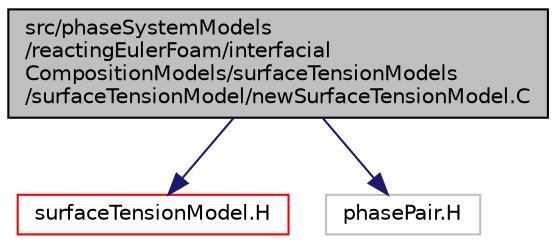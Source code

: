 digraph "src/phaseSystemModels/reactingEulerFoam/interfacialCompositionModels/surfaceTensionModels/surfaceTensionModel/newSurfaceTensionModel.C"
{
  bgcolor="transparent";
  edge [fontname="Helvetica",fontsize="10",labelfontname="Helvetica",labelfontsize="10"];
  node [fontname="Helvetica",fontsize="10",shape=record];
  Node1 [label="src/phaseSystemModels\l/reactingEulerFoam/interfacial\lCompositionModels/surfaceTensionModels\l/surfaceTensionModel/newSurfaceTensionModel.C",height=0.2,width=0.4,color="black", fillcolor="grey75", style="filled" fontcolor="black"];
  Node1 -> Node2 [color="midnightblue",fontsize="10",style="solid",fontname="Helvetica"];
  Node2 [label="surfaceTensionModel.H",height=0.2,width=0.4,color="red",URL="$src_2phaseSystemModels_2reactingEulerFoam_2interfacialCompositionModels_2surfaceTensionModels_2sd4529e1ecbd374b1f5e8a7096d8471c5.html"];
  Node1 -> Node3 [color="midnightblue",fontsize="10",style="solid",fontname="Helvetica"];
  Node3 [label="phasePair.H",height=0.2,width=0.4,color="grey75"];
}
